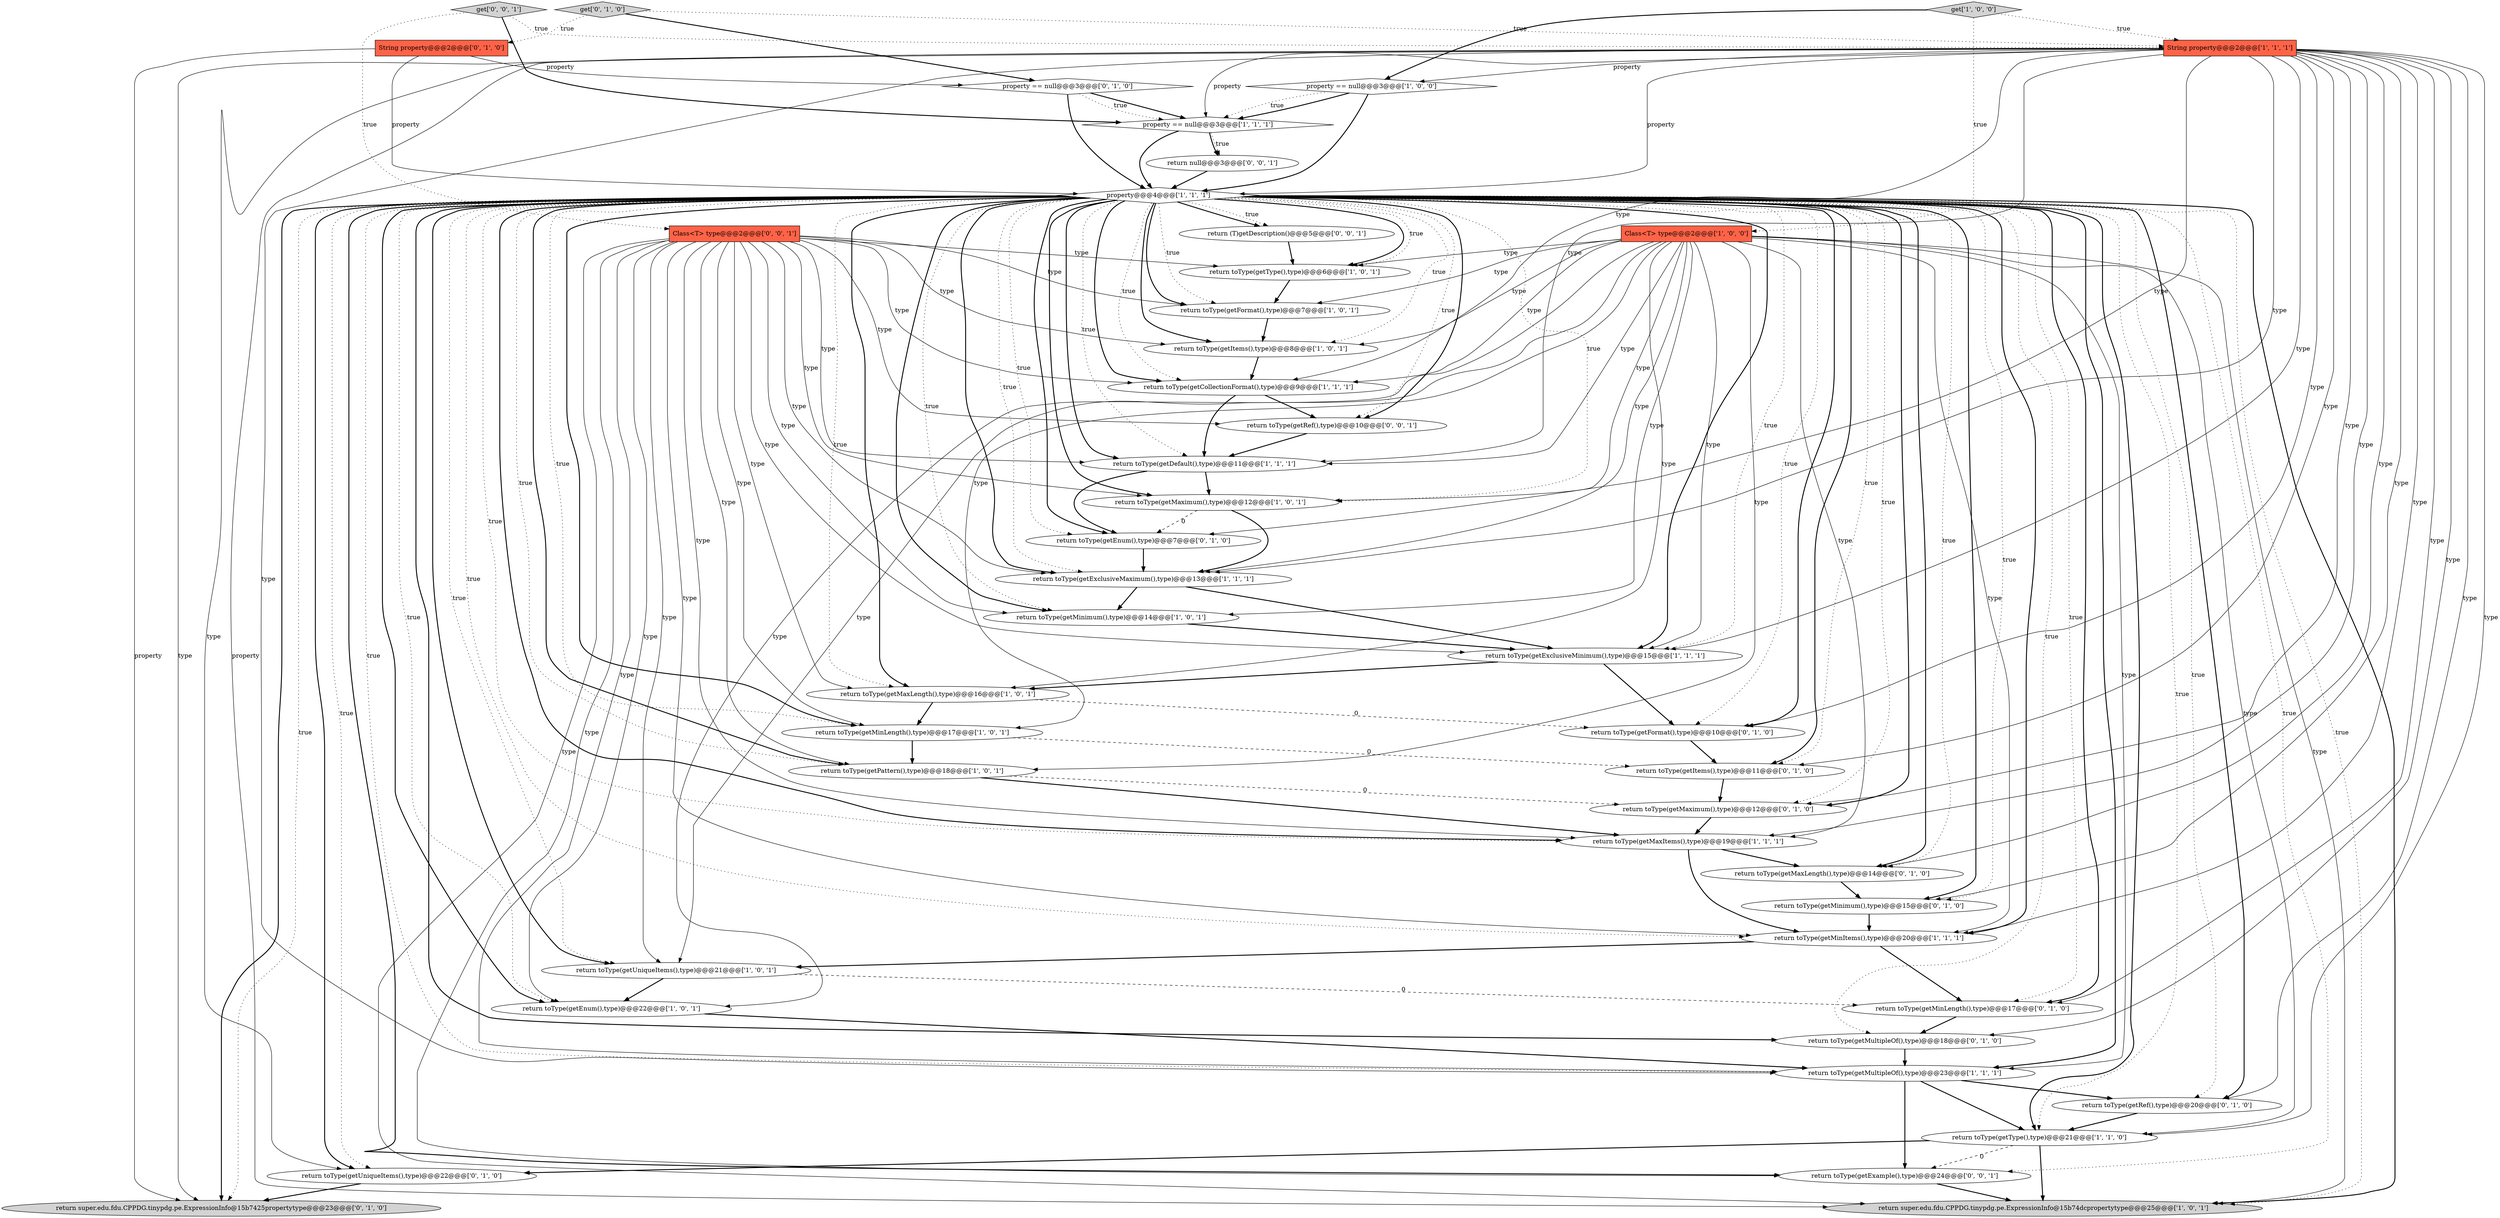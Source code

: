 digraph {
7 [style = filled, label = "return toType(getCollectionFormat(),type)@@@9@@@['1', '1', '1']", fillcolor = white, shape = ellipse image = "AAA0AAABBB1BBB"];
3 [style = filled, label = "return toType(getMinimum(),type)@@@14@@@['1', '0', '1']", fillcolor = white, shape = ellipse image = "AAA0AAABBB1BBB"];
12 [style = filled, label = "Class<T> type@@@2@@@['1', '0', '0']", fillcolor = tomato, shape = box image = "AAA0AAABBB1BBB"];
34 [style = filled, label = "return toType(getMinimum(),type)@@@15@@@['0', '1', '0']", fillcolor = white, shape = ellipse image = "AAA1AAABBB2BBB"];
18 [style = filled, label = "String property@@@2@@@['1', '1', '1']", fillcolor = tomato, shape = box image = "AAA0AAABBB1BBB"];
13 [style = filled, label = "return toType(getExclusiveMinimum(),type)@@@15@@@['1', '1', '1']", fillcolor = white, shape = ellipse image = "AAA0AAABBB1BBB"];
19 [style = filled, label = "property == null@@@3@@@['1', '1', '1']", fillcolor = white, shape = diamond image = "AAA0AAABBB1BBB"];
36 [style = filled, label = "return toType(getFormat(),type)@@@10@@@['0', '1', '0']", fillcolor = white, shape = ellipse image = "AAA1AAABBB2BBB"];
38 [style = filled, label = "return toType(getUniqueItems(),type)@@@22@@@['0', '1', '0']", fillcolor = white, shape = ellipse image = "AAA1AAABBB2BBB"];
37 [style = filled, label = "return toType(getItems(),type)@@@11@@@['0', '1', '0']", fillcolor = white, shape = ellipse image = "AAA1AAABBB2BBB"];
11 [style = filled, label = "return toType(getPattern(),type)@@@18@@@['1', '0', '1']", fillcolor = white, shape = ellipse image = "AAA0AAABBB1BBB"];
43 [style = filled, label = "return toType(getRef(),type)@@@10@@@['0', '0', '1']", fillcolor = white, shape = ellipse image = "AAA0AAABBB3BBB"];
20 [style = filled, label = "property@@@4@@@['1', '1', '1']", fillcolor = white, shape = diamond image = "AAA0AAABBB1BBB"];
21 [style = filled, label = "return toType(getItems(),type)@@@8@@@['1', '0', '1']", fillcolor = white, shape = ellipse image = "AAA0AAABBB1BBB"];
35 [style = filled, label = "return toType(getMaxLength(),type)@@@14@@@['0', '1', '0']", fillcolor = white, shape = ellipse image = "AAA1AAABBB2BBB"];
30 [style = filled, label = "return toType(getMinLength(),type)@@@17@@@['0', '1', '0']", fillcolor = white, shape = ellipse image = "AAA1AAABBB2BBB"];
31 [style = filled, label = "String property@@@2@@@['0', '1', '0']", fillcolor = tomato, shape = box image = "AAA0AAABBB2BBB"];
10 [style = filled, label = "return toType(getMaxItems(),type)@@@19@@@['1', '1', '1']", fillcolor = white, shape = ellipse image = "AAA0AAABBB1BBB"];
17 [style = filled, label = "return toType(getMinItems(),type)@@@20@@@['1', '1', '1']", fillcolor = white, shape = ellipse image = "AAA0AAABBB1BBB"];
22 [style = filled, label = "return toType(getMaxLength(),type)@@@16@@@['1', '0', '1']", fillcolor = white, shape = ellipse image = "AAA0AAABBB1BBB"];
16 [style = filled, label = "return toType(getType(),type)@@@21@@@['1', '1', '0']", fillcolor = white, shape = ellipse image = "AAA1AAABBB1BBB"];
0 [style = filled, label = "return toType(getMinLength(),type)@@@17@@@['1', '0', '1']", fillcolor = white, shape = ellipse image = "AAA0AAABBB1BBB"];
29 [style = filled, label = "return toType(getRef(),type)@@@20@@@['0', '1', '0']", fillcolor = white, shape = ellipse image = "AAA1AAABBB2BBB"];
14 [style = filled, label = "return toType(getMultipleOf(),type)@@@23@@@['1', '1', '1']", fillcolor = white, shape = ellipse image = "AAA0AAABBB1BBB"];
40 [style = filled, label = "return null@@@3@@@['0', '0', '1']", fillcolor = white, shape = ellipse image = "AAA0AAABBB3BBB"];
6 [style = filled, label = "return toType(getExclusiveMaximum(),type)@@@13@@@['1', '1', '1']", fillcolor = white, shape = ellipse image = "AAA0AAABBB1BBB"];
4 [style = filled, label = "property == null@@@3@@@['1', '0', '0']", fillcolor = white, shape = diamond image = "AAA0AAABBB1BBB"];
44 [style = filled, label = "return (T)getDescription()@@@5@@@['0', '0', '1']", fillcolor = white, shape = ellipse image = "AAA0AAABBB3BBB"];
2 [style = filled, label = "return toType(getMaximum(),type)@@@12@@@['1', '0', '1']", fillcolor = white, shape = ellipse image = "AAA0AAABBB1BBB"];
26 [style = filled, label = "return toType(getEnum(),type)@@@7@@@['0', '1', '0']", fillcolor = white, shape = ellipse image = "AAA1AAABBB2BBB"];
32 [style = filled, label = "return toType(getMultipleOf(),type)@@@18@@@['0', '1', '0']", fillcolor = white, shape = ellipse image = "AAA0AAABBB2BBB"];
39 [style = filled, label = "Class<T> type@@@2@@@['0', '0', '1']", fillcolor = tomato, shape = box image = "AAA0AAABBB3BBB"];
41 [style = filled, label = "get['0', '0', '1']", fillcolor = lightgray, shape = diamond image = "AAA0AAABBB3BBB"];
1 [style = filled, label = "return toType(getEnum(),type)@@@22@@@['1', '0', '1']", fillcolor = white, shape = ellipse image = "AAA0AAABBB1BBB"];
28 [style = filled, label = "return toType(getMaximum(),type)@@@12@@@['0', '1', '0']", fillcolor = white, shape = ellipse image = "AAA1AAABBB2BBB"];
9 [style = filled, label = "return toType(getDefault(),type)@@@11@@@['1', '1', '1']", fillcolor = white, shape = ellipse image = "AAA0AAABBB1BBB"];
27 [style = filled, label = "return super.edu.fdu.CPPDG.tinypdg.pe.ExpressionInfo@15b7425propertytype@@@23@@@['0', '1', '0']", fillcolor = lightgray, shape = ellipse image = "AAA1AAABBB2BBB"];
25 [style = filled, label = "property == null@@@3@@@['0', '1', '0']", fillcolor = white, shape = diamond image = "AAA0AAABBB2BBB"];
23 [style = filled, label = "return super.edu.fdu.CPPDG.tinypdg.pe.ExpressionInfo@15b74dcpropertytype@@@25@@@['1', '0', '1']", fillcolor = lightgray, shape = ellipse image = "AAA0AAABBB1BBB"];
24 [style = filled, label = "return toType(getUniqueItems(),type)@@@21@@@['1', '0', '1']", fillcolor = white, shape = ellipse image = "AAA0AAABBB1BBB"];
8 [style = filled, label = "return toType(getFormat(),type)@@@7@@@['1', '0', '1']", fillcolor = white, shape = ellipse image = "AAA0AAABBB1BBB"];
15 [style = filled, label = "return toType(getType(),type)@@@6@@@['1', '0', '1']", fillcolor = white, shape = ellipse image = "AAA0AAABBB1BBB"];
33 [style = filled, label = "get['0', '1', '0']", fillcolor = lightgray, shape = diamond image = "AAA0AAABBB2BBB"];
5 [style = filled, label = "get['1', '0', '0']", fillcolor = lightgray, shape = diamond image = "AAA0AAABBB1BBB"];
42 [style = filled, label = "return toType(getExample(),type)@@@24@@@['0', '0', '1']", fillcolor = white, shape = ellipse image = "AAA0AAABBB3BBB"];
18->23 [style = solid, label="property"];
31->27 [style = solid, label="property"];
12->21 [style = solid, label="type"];
18->28 [style = solid, label="type"];
39->7 [style = solid, label="type"];
39->10 [style = solid, label="type"];
20->1 [style = dotted, label="true"];
20->32 [style = dotted, label="true"];
20->23 [style = bold, label=""];
20->37 [style = bold, label=""];
20->27 [style = bold, label=""];
20->27 [style = dotted, label="true"];
20->7 [style = bold, label=""];
5->18 [style = dotted, label="true"];
20->6 [style = bold, label=""];
20->10 [style = bold, label=""];
39->42 [style = solid, label="type"];
20->21 [style = dotted, label="true"];
39->23 [style = solid, label="type"];
12->0 [style = solid, label="type"];
0->37 [style = dashed, label="0"];
25->19 [style = bold, label=""];
20->43 [style = dotted, label="true"];
39->3 [style = solid, label="type"];
18->29 [style = solid, label="type"];
16->38 [style = bold, label=""];
3->13 [style = bold, label=""];
39->6 [style = solid, label="type"];
33->31 [style = dotted, label="true"];
20->1 [style = bold, label=""];
18->27 [style = solid, label="type"];
19->40 [style = dotted, label="true"];
19->40 [style = bold, label=""];
14->29 [style = bold, label=""];
20->10 [style = dotted, label="true"];
4->19 [style = bold, label=""];
33->18 [style = dotted, label="true"];
16->23 [style = bold, label=""];
20->30 [style = bold, label=""];
12->13 [style = solid, label="type"];
18->9 [style = solid, label="type"];
37->28 [style = bold, label=""];
12->1 [style = solid, label="type"];
20->7 [style = dotted, label="true"];
18->13 [style = solid, label="type"];
20->17 [style = bold, label=""];
39->9 [style = solid, label="type"];
9->26 [style = bold, label=""];
20->2 [style = bold, label=""];
20->0 [style = bold, label=""];
12->10 [style = solid, label="type"];
35->34 [style = bold, label=""];
15->8 [style = bold, label=""];
39->8 [style = solid, label="type"];
20->28 [style = dotted, label="true"];
20->14 [style = dotted, label="true"];
22->36 [style = dashed, label="0"];
20->34 [style = dotted, label="true"];
12->9 [style = solid, label="type"];
20->37 [style = dotted, label="true"];
41->39 [style = dotted, label="true"];
20->16 [style = bold, label=""];
10->17 [style = bold, label=""];
20->44 [style = bold, label=""];
2->26 [style = dashed, label="0"];
20->42 [style = dotted, label="true"];
7->9 [style = bold, label=""];
18->34 [style = solid, label="type"];
20->15 [style = bold, label=""];
20->32 [style = bold, label=""];
12->23 [style = solid, label="type"];
12->3 [style = solid, label="type"];
20->38 [style = dotted, label="true"];
20->24 [style = dotted, label="true"];
20->16 [style = dotted, label="true"];
20->29 [style = dotted, label="true"];
0->11 [style = bold, label=""];
1->14 [style = bold, label=""];
34->17 [style = bold, label=""];
39->13 [style = solid, label="type"];
18->26 [style = solid, label="type"];
20->35 [style = bold, label=""];
20->42 [style = bold, label=""];
16->42 [style = dashed, label="0"];
17->24 [style = bold, label=""];
18->35 [style = solid, label="type"];
4->19 [style = dotted, label="true"];
20->30 [style = dotted, label="true"];
20->29 [style = bold, label=""];
18->4 [style = solid, label="property"];
28->10 [style = bold, label=""];
20->36 [style = bold, label=""];
44->15 [style = bold, label=""];
31->25 [style = solid, label="property"];
43->9 [style = bold, label=""];
11->28 [style = dashed, label="0"];
18->30 [style = solid, label="type"];
12->2 [style = solid, label="type"];
20->11 [style = bold, label=""];
20->3 [style = dotted, label="true"];
12->17 [style = solid, label="type"];
31->20 [style = solid, label="property"];
18->17 [style = solid, label="type"];
20->3 [style = bold, label=""];
20->44 [style = dotted, label="true"];
14->16 [style = bold, label=""];
42->23 [style = bold, label=""];
7->43 [style = bold, label=""];
22->0 [style = bold, label=""];
20->22 [style = bold, label=""];
32->14 [style = bold, label=""];
20->17 [style = dotted, label="true"];
20->36 [style = dotted, label="true"];
20->8 [style = bold, label=""];
5->12 [style = dotted, label="true"];
12->8 [style = solid, label="type"];
18->6 [style = solid, label="type"];
8->21 [style = bold, label=""];
20->0 [style = dotted, label="true"];
5->4 [style = bold, label=""];
20->23 [style = dotted, label="true"];
18->10 [style = solid, label="type"];
24->1 [style = bold, label=""];
12->6 [style = solid, label="type"];
20->13 [style = bold, label=""];
11->10 [style = bold, label=""];
29->16 [style = bold, label=""];
39->14 [style = solid, label="type"];
20->35 [style = dotted, label="true"];
25->19 [style = dotted, label="true"];
18->7 [style = solid, label="type"];
30->32 [style = bold, label=""];
6->3 [style = bold, label=""];
21->7 [style = bold, label=""];
20->13 [style = dotted, label="true"];
20->24 [style = bold, label=""];
12->24 [style = solid, label="type"];
2->6 [style = bold, label=""];
39->24 [style = solid, label="type"];
20->9 [style = bold, label=""];
20->43 [style = bold, label=""];
13->36 [style = bold, label=""];
17->30 [style = bold, label=""];
20->34 [style = bold, label=""];
26->6 [style = bold, label=""];
39->11 [style = solid, label="type"];
20->26 [style = dotted, label="true"];
36->37 [style = bold, label=""];
39->2 [style = solid, label="type"];
39->17 [style = solid, label="type"];
14->42 [style = bold, label=""];
20->2 [style = dotted, label="true"];
39->1 [style = solid, label="type"];
10->35 [style = bold, label=""];
25->20 [style = bold, label=""];
19->20 [style = bold, label=""];
13->22 [style = bold, label=""];
9->2 [style = bold, label=""];
18->19 [style = solid, label="property"];
6->13 [style = bold, label=""];
18->14 [style = solid, label="type"];
41->19 [style = bold, label=""];
18->32 [style = solid, label="type"];
4->20 [style = bold, label=""];
18->37 [style = solid, label="type"];
41->18 [style = dotted, label="true"];
20->15 [style = dotted, label="true"];
20->21 [style = bold, label=""];
39->22 [style = solid, label="type"];
18->20 [style = solid, label="property"];
12->22 [style = solid, label="type"];
18->36 [style = solid, label="type"];
39->43 [style = solid, label="type"];
39->0 [style = solid, label="type"];
20->22 [style = dotted, label="true"];
24->30 [style = dashed, label="0"];
12->15 [style = solid, label="type"];
20->28 [style = bold, label=""];
20->38 [style = bold, label=""];
39->21 [style = solid, label="type"];
18->16 [style = solid, label="type"];
12->7 [style = solid, label="type"];
20->8 [style = dotted, label="true"];
20->9 [style = dotted, label="true"];
39->15 [style = solid, label="type"];
20->14 [style = bold, label=""];
33->25 [style = bold, label=""];
20->26 [style = bold, label=""];
20->6 [style = dotted, label="true"];
40->20 [style = bold, label=""];
18->38 [style = solid, label="type"];
38->27 [style = bold, label=""];
12->11 [style = solid, label="type"];
12->14 [style = solid, label="type"];
20->11 [style = dotted, label="true"];
12->16 [style = solid, label="type"];
}

